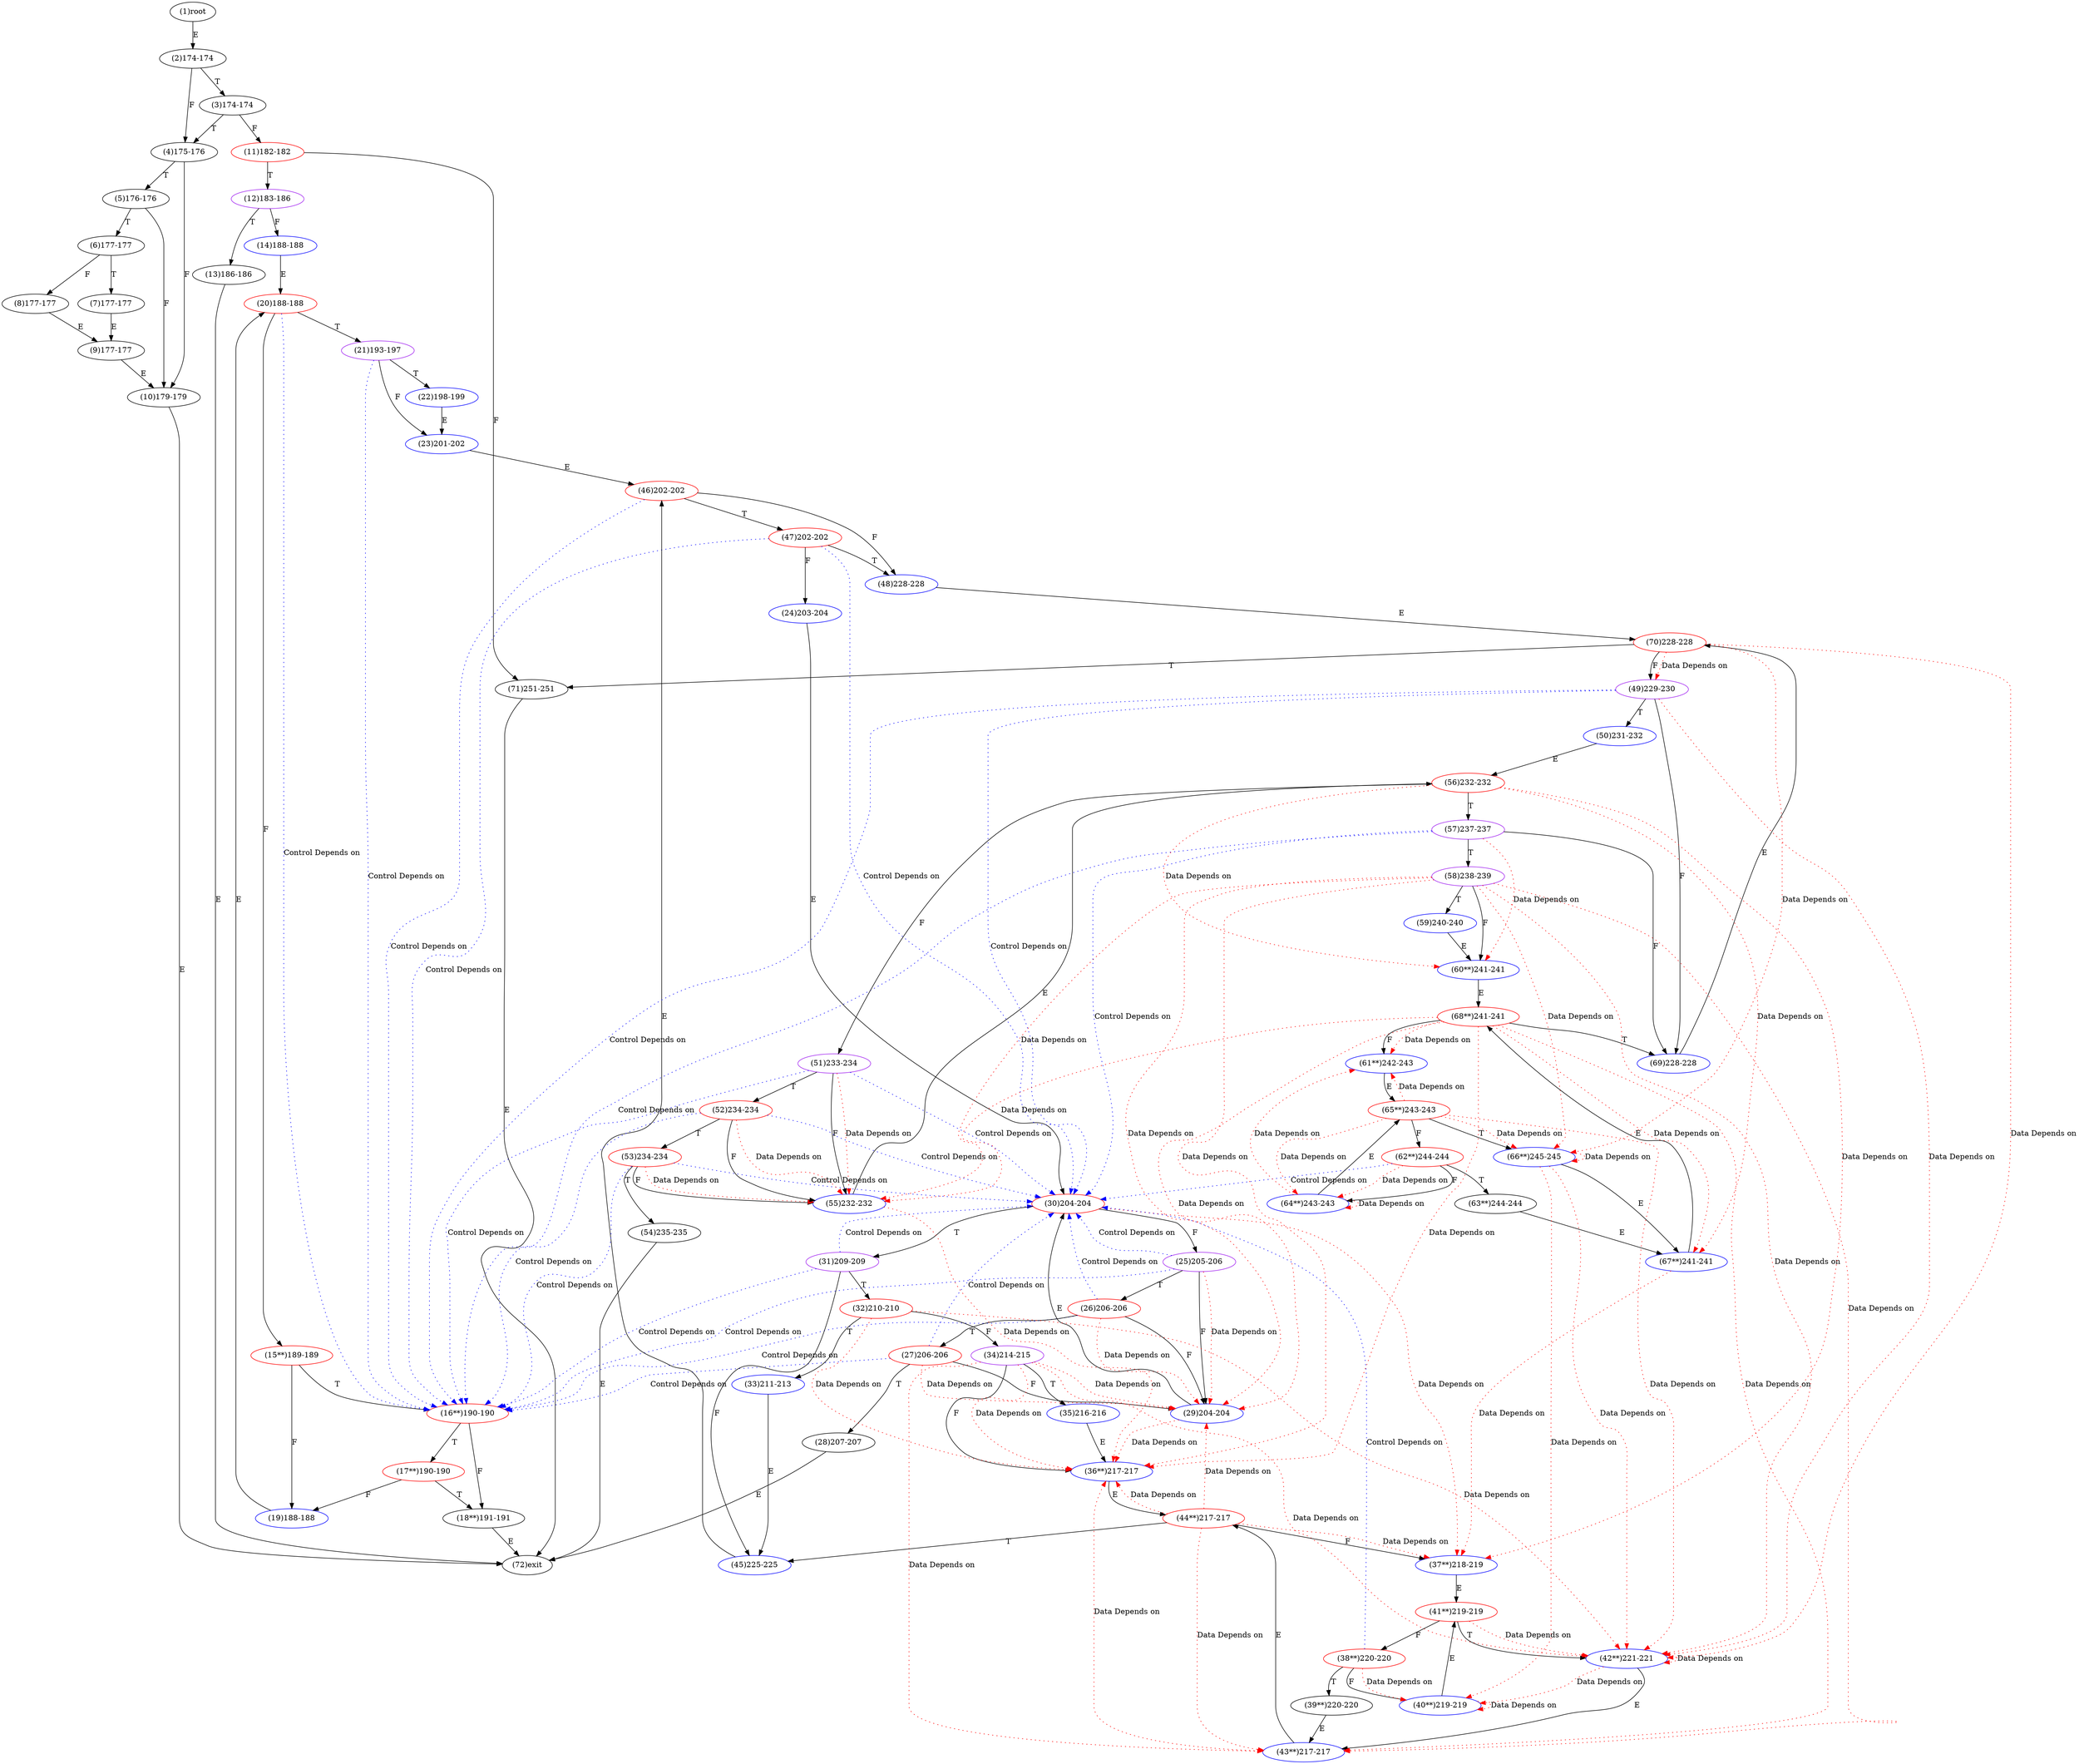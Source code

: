 digraph "" { 
1[ label="(1)root"];
2[ label="(2)174-174"];
3[ label="(3)174-174"];
4[ label="(4)175-176"];
5[ label="(5)176-176"];
6[ label="(6)177-177"];
7[ label="(7)177-177"];
8[ label="(8)177-177"];
9[ label="(9)177-177"];
10[ label="(10)179-179"];
11[ label="(11)182-182",color=red];
12[ label="(12)183-186",color=purple];
13[ label="(13)186-186"];
14[ label="(14)188-188",color=blue];
15[ label="(15**)189-189",color=red];
17[ label="(17**)190-190",color=red];
16[ label="(16**)190-190",color=red];
19[ label="(19)188-188",color=blue];
18[ label="(18**)191-191"];
21[ label="(21)193-197",color=purple];
20[ label="(20)188-188",color=red];
23[ label="(23)201-202",color=blue];
22[ label="(22)198-199",color=blue];
25[ label="(25)205-206",color=purple];
24[ label="(24)203-204",color=blue];
27[ label="(27)206-206",color=red];
26[ label="(26)206-206",color=red];
29[ label="(29)204-204",color=blue];
28[ label="(28)207-207"];
31[ label="(31)209-209",color=purple];
30[ label="(30)204-204",color=red];
34[ label="(34)214-215",color=purple];
35[ label="(35)216-216",color=blue];
32[ label="(32)210-210",color=red];
33[ label="(33)211-213",color=blue];
38[ label="(38**)220-220",color=red];
39[ label="(39**)220-220"];
36[ label="(36**)217-217",color=blue];
37[ label="(37**)218-219",color=blue];
42[ label="(42**)221-221",color=blue];
43[ label="(43**)217-217",color=blue];
40[ label="(40**)219-219",color=blue];
41[ label="(41**)219-219",color=red];
46[ label="(46)202-202",color=red];
47[ label="(47)202-202",color=red];
44[ label="(44**)217-217",color=red];
45[ label="(45)225-225",color=blue];
51[ label="(51)233-234",color=purple];
50[ label="(50)231-232",color=blue];
49[ label="(49)229-230",color=purple];
48[ label="(48)228-228",color=blue];
55[ label="(55)232-232",color=blue];
54[ label="(54)235-235"];
53[ label="(53)234-234",color=red];
52[ label="(52)234-234",color=red];
59[ label="(59)240-240",color=blue];
58[ label="(58)238-239",color=purple];
57[ label="(57)237-237",color=purple];
56[ label="(56)232-232",color=red];
63[ label="(63**)244-244"];
62[ label="(62**)244-244",color=red];
61[ label="(61**)242-243",color=blue];
60[ label="(60**)241-241",color=blue];
68[ label="(68**)241-241",color=red];
69[ label="(69)228-228",color=blue];
70[ label="(70)228-228",color=red];
71[ label="(71)251-251"];
64[ label="(64**)243-243",color=blue];
65[ label="(65**)243-243",color=red];
66[ label="(66**)245-245",color=blue];
67[ label="(67**)241-241",color=blue];
72[ label="(72)exit"];
1->2[ label="E"];
2->4[ label="F"];
2->3[ label="T"];
3->11[ label="F"];
3->4[ label="T"];
4->10[ label="F"];
4->5[ label="T"];
5->10[ label="F"];
5->6[ label="T"];
6->8[ label="F"];
6->7[ label="T"];
7->9[ label="E"];
8->9[ label="E"];
9->10[ label="E"];
10->72[ label="E"];
11->71[ label="F"];
11->12[ label="T"];
12->14[ label="F"];
12->13[ label="T"];
13->72[ label="E"];
14->20[ label="E"];
15->19[ label="F"];
15->16[ label="T"];
16->18[ label="F"];
16->17[ label="T"];
17->19[ label="F"];
17->18[ label="T"];
18->72[ label="E"];
19->20[ label="E"];
20->15[ label="F"];
20->21[ label="T"];
21->23[ label="F"];
21->22[ label="T"];
22->23[ label="E"];
23->46[ label="E"];
24->30[ label="E"];
25->29[ label="F"];
25->26[ label="T"];
26->29[ label="F"];
26->27[ label="T"];
27->29[ label="F"];
27->28[ label="T"];
28->72[ label="E"];
29->30[ label="E"];
30->25[ label="F"];
30->31[ label="T"];
31->45[ label="F"];
31->32[ label="T"];
32->34[ label="F"];
32->33[ label="T"];
33->45[ label="E"];
34->36[ label="F"];
34->35[ label="T"];
35->36[ label="E"];
36->44[ label="E"];
37->41[ label="E"];
38->40[ label="F"];
38->39[ label="T"];
39->43[ label="E"];
40->41[ label="E"];
41->38[ label="F"];
41->42[ label="T"];
42->43[ label="E"];
43->44[ label="E"];
44->37[ label="F"];
44->45[ label="T"];
45->46[ label="E"];
46->48[ label="F"];
46->47[ label="T"];
47->24[ label="F"];
47->48[ label="T"];
48->70[ label="E"];
49->69[ label="F"];
49->50[ label="T"];
50->56[ label="E"];
51->55[ label="F"];
51->52[ label="T"];
52->55[ label="F"];
52->53[ label="T"];
53->55[ label="F"];
53->54[ label="T"];
54->72[ label="E"];
55->56[ label="E"];
56->51[ label="F"];
56->57[ label="T"];
57->69[ label="F"];
57->58[ label="T"];
58->60[ label="F"];
58->59[ label="T"];
59->60[ label="E"];
60->68[ label="E"];
61->65[ label="E"];
62->64[ label="F"];
62->63[ label="T"];
63->67[ label="E"];
64->65[ label="E"];
65->62[ label="F"];
65->66[ label="T"];
66->67[ label="E"];
67->68[ label="E"];
68->61[ label="F"];
68->69[ label="T"];
69->70[ label="E"];
70->49[ label="F"];
70->71[ label="T"];
71->72[ label="E"];
21->16[ color="blue" label="Control Depends on" style = dotted ];
20->16[ color="blue" label="Control Depends on" style = dotted ];
25->29[ color="red" label="Data Depends on" style = dotted ];
25->30[ color="blue" label="Control Depends on" style = dotted ];
25->16[ color="blue" label="Control Depends on" style = dotted ];
27->30[ color="blue" label="Control Depends on" style = dotted ];
27->29[ color="red" label="Data Depends on" style = dotted ];
27->16[ color="blue" label="Control Depends on" style = dotted ];
26->30[ color="blue" label="Control Depends on" style = dotted ];
26->29[ color="red" label="Data Depends on" style = dotted ];
26->16[ color="blue" label="Control Depends on" style = dotted ];
29->36[ color="red" label="Data Depends on" style = dotted ];
31->30[ color="blue" label="Control Depends on" style = dotted ];
31->16[ color="blue" label="Control Depends on" style = dotted ];
30->37[ color="red" label="Data Depends on" style = dotted ];
34->36[ color="red" label="Data Depends on" style = dotted ];
34->42[ color="red" label="Data Depends on" style = dotted ];
34->43[ color="red" label="Data Depends on" style = dotted ];
34->29[ color="red" label="Data Depends on" style = dotted ];
32->36[ color="red" label="Data Depends on" style = dotted ];
32->42[ color="red" label="Data Depends on" style = dotted ];
38->30[ color="blue" label="Control Depends on" style = dotted ];
38->40[ color="red" label="Data Depends on" style = dotted ];
42->42[ color="red" label="Data Depends on" style = dotted ];
42->40[ color="red" label="Data Depends on" style = dotted ];
43->36[ color="red" label="Data Depends on" style = dotted ];
40->40[ color="red" label="Data Depends on" style = dotted ];
41->42[ color="red" label="Data Depends on" style = dotted ];
46->16[ color="blue" label="Control Depends on" style = dotted ];
47->30[ color="blue" label="Control Depends on" style = dotted ];
47->16[ color="blue" label="Control Depends on" style = dotted ];
44->29[ color="red" label="Data Depends on" style = dotted ];
44->43[ color="red" label="Data Depends on" style = dotted ];
44->36[ color="red" label="Data Depends on" style = dotted ];
44->37[ color="red" label="Data Depends on" style = dotted ];
51->16[ color="blue" label="Control Depends on" style = dotted ];
51->55[ color="red" label="Data Depends on" style = dotted ];
51->30[ color="blue" label="Control Depends on" style = dotted ];
49->16[ color="blue" label="Control Depends on" style = dotted ];
49->42[ color="red" label="Data Depends on" style = dotted ];
49->30[ color="blue" label="Control Depends on" style = dotted ];
55->36[ color="red" label="Data Depends on" style = dotted ];
53->55[ color="red" label="Data Depends on" style = dotted ];
53->16[ color="blue" label="Control Depends on" style = dotted ];
53->30[ color="blue" label="Control Depends on" style = dotted ];
52->55[ color="red" label="Data Depends on" style = dotted ];
52->16[ color="blue" label="Control Depends on" style = dotted ];
52->30[ color="blue" label="Control Depends on" style = dotted ];
58->43[ color="red" label="Data Depends on" style = dotted ];
58->42[ color="red" label="Data Depends on" style = dotted ];
58->29[ color="red" label="Data Depends on" style = dotted ];
58->55[ color="red" label="Data Depends on" style = dotted ];
58->66[ color="red" label="Data Depends on" style = dotted ];
58->36[ color="red" label="Data Depends on" style = dotted ];
57->60[ color="red" label="Data Depends on" style = dotted ];
57->30[ color="blue" label="Control Depends on" style = dotted ];
57->16[ color="blue" label="Control Depends on" style = dotted ];
56->60[ color="red" label="Data Depends on" style = dotted ];
56->67[ color="red" label="Data Depends on" style = dotted ];
56->37[ color="red" label="Data Depends on" style = dotted ];
62->30[ color="blue" label="Control Depends on" style = dotted ];
62->64[ color="red" label="Data Depends on" style = dotted ];
68->55[ color="red" label="Data Depends on" style = dotted ];
68->36[ color="red" label="Data Depends on" style = dotted ];
68->67[ color="red" label="Data Depends on" style = dotted ];
68->43[ color="red" label="Data Depends on" style = dotted ];
68->29[ color="red" label="Data Depends on" style = dotted ];
68->61[ color="red" label="Data Depends on" style = dotted ];
70->49[ color="red" label="Data Depends on" style = dotted ];
70->66[ color="red" label="Data Depends on" style = dotted ];
70->42[ color="red" label="Data Depends on" style = dotted ];
64->64[ color="red" label="Data Depends on" style = dotted ];
64->61[ color="red" label="Data Depends on" style = dotted ];
65->64[ color="red" label="Data Depends on" style = dotted ];
65->66[ color="red" label="Data Depends on" style = dotted ];
65->61[ color="red" label="Data Depends on" style = dotted ];
65->42[ color="red" label="Data Depends on" style = dotted ];
66->66[ color="red" label="Data Depends on" style = dotted ];
66->40[ color="red" label="Data Depends on" style = dotted ];
66->42[ color="red" label="Data Depends on" style = dotted ];
67->37[ color="red" label="Data Depends on" style = dotted ];
}